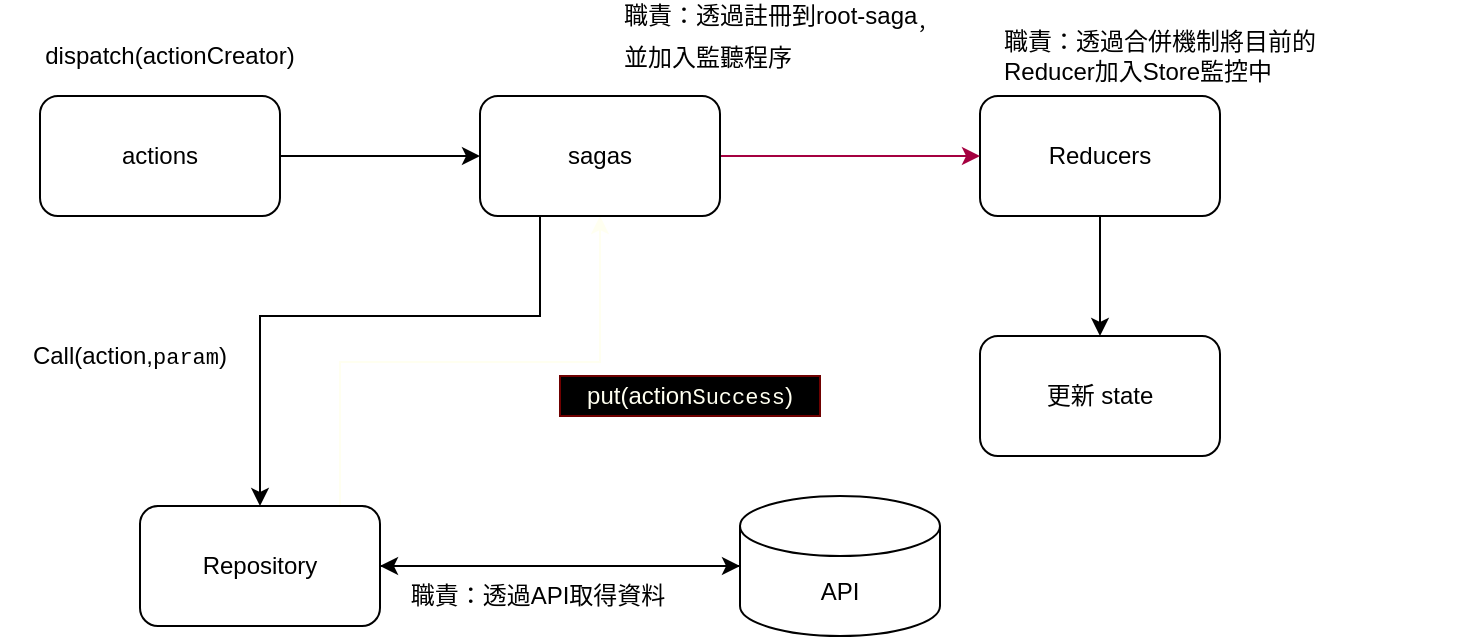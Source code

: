 <mxfile>
    <diagram id="KWhoXRlHJsY_HsJyg0f6" name="Page-1">
        <mxGraphModel dx="432" dy="563" grid="1" gridSize="10" guides="1" tooltips="1" connect="1" arrows="1" fold="1" page="1" pageScale="1" pageWidth="827" pageHeight="1169" math="0" shadow="0">
            <root>
                <mxCell id="0"/>
                <mxCell id="1" parent="0"/>
                <mxCell id="10" style="edgeStyle=orthogonalEdgeStyle;rounded=0;orthogonalLoop=1;jettySize=auto;html=1;entryX=0;entryY=0.5;entryDx=0;entryDy=0;entryPerimeter=0;" parent="1" source="2" target="6" edge="1">
                    <mxGeometry relative="1" as="geometry"/>
                </mxCell>
                <mxCell id="Gdrp5AoqqgIm4n4PIfzN-24" style="rounded=0;sketch=0;orthogonalLoop=1;jettySize=auto;html=1;exitX=0.75;exitY=0;exitDx=0;exitDy=0;entryX=0.5;entryY=1;entryDx=0;entryDy=0;startArrow=none;startFill=0;edgeStyle=orthogonalEdgeStyle;strokeColor=#FFFFF0;" parent="1" source="2" target="5" edge="1">
                    <mxGeometry relative="1" as="geometry">
                        <Array as="points">
                            <mxPoint x="250" y="385"/>
                            <mxPoint x="250" y="313"/>
                            <mxPoint x="380" y="313"/>
                        </Array>
                    </mxGeometry>
                </mxCell>
                <mxCell id="2" value="Repository" style="rounded=1;whiteSpace=wrap;html=1;" parent="1" vertex="1">
                    <mxGeometry x="150" y="385" width="120" height="60" as="geometry"/>
                </mxCell>
                <mxCell id="7" style="edgeStyle=orthogonalEdgeStyle;rounded=0;orthogonalLoop=1;jettySize=auto;html=1;entryX=0;entryY=0.5;entryDx=0;entryDy=0;" parent="1" source="3" target="5" edge="1">
                    <mxGeometry relative="1" as="geometry"/>
                </mxCell>
                <mxCell id="3" value="actions" style="rounded=1;whiteSpace=wrap;html=1;" parent="1" vertex="1">
                    <mxGeometry x="100" y="180" width="120" height="60" as="geometry"/>
                </mxCell>
                <mxCell id="12" style="edgeStyle=orthogonalEdgeStyle;rounded=0;orthogonalLoop=1;jettySize=auto;html=1;entryX=0.5;entryY=0;entryDx=0;entryDy=0;" parent="1" source="4" target="11" edge="1">
                    <mxGeometry relative="1" as="geometry"/>
                </mxCell>
                <mxCell id="4" value="Reducers" style="rounded=1;whiteSpace=wrap;html=1;" parent="1" vertex="1">
                    <mxGeometry x="570" y="180" width="120" height="60" as="geometry"/>
                </mxCell>
                <mxCell id="Gdrp5AoqqgIm4n4PIfzN-22" style="edgeStyle=orthogonalEdgeStyle;rounded=0;orthogonalLoop=1;jettySize=auto;html=1;sketch=0;startArrow=none;startFill=0;" parent="1" source="5" target="2" edge="1">
                    <mxGeometry relative="1" as="geometry">
                        <Array as="points">
                            <mxPoint x="350" y="290"/>
                            <mxPoint x="210" y="290"/>
                        </Array>
                    </mxGeometry>
                </mxCell>
                <mxCell id="Gdrp5AoqqgIm4n4PIfzN-27" style="edgeStyle=none;rounded=0;sketch=0;orthogonalLoop=1;jettySize=auto;html=1;entryX=0;entryY=0.5;entryDx=0;entryDy=0;startArrow=none;startFill=0;strokeColor=#A50040;fillColor=#d80073;" parent="1" source="5" target="4" edge="1">
                    <mxGeometry relative="1" as="geometry"/>
                </mxCell>
                <mxCell id="5" value="sagas" style="rounded=1;whiteSpace=wrap;html=1;" parent="1" vertex="1">
                    <mxGeometry x="320" y="180" width="120" height="60" as="geometry"/>
                </mxCell>
                <mxCell id="Gdrp5AoqqgIm4n4PIfzN-21" style="edgeStyle=orthogonalEdgeStyle;rounded=0;orthogonalLoop=1;jettySize=auto;html=1;entryX=1;entryY=0.5;entryDx=0;entryDy=0;" parent="1" source="6" target="2" edge="1">
                    <mxGeometry relative="1" as="geometry"/>
                </mxCell>
                <mxCell id="6" value="API" style="shape=cylinder3;whiteSpace=wrap;html=1;boundedLbl=1;backgroundOutline=1;size=15;" parent="1" vertex="1">
                    <mxGeometry x="450" y="380" width="100" height="70" as="geometry"/>
                </mxCell>
                <mxCell id="11" value="更新 state" style="rounded=1;whiteSpace=wrap;html=1;" parent="1" vertex="1">
                    <mxGeometry x="570" y="300" width="120" height="60" as="geometry"/>
                </mxCell>
                <mxCell id="Gdrp5AoqqgIm4n4PIfzN-12" value="職責：透過API取得資料" style="text;html=1;strokeColor=none;fillColor=none;align=center;verticalAlign=middle;whiteSpace=wrap;rounded=0;" parent="1" vertex="1">
                    <mxGeometry x="284" y="420" width="130" height="20" as="geometry"/>
                </mxCell>
                <mxCell id="Gdrp5AoqqgIm4n4PIfzN-13" value="職責：透過註冊到root-saga&lt;sub&gt;，&lt;br&gt;&lt;font style=&quot;font-size: 12px&quot;&gt;並加入監聽程序&lt;/font&gt;&lt;/sub&gt;" style="text;html=1;strokeColor=none;fillColor=none;align=left;verticalAlign=middle;whiteSpace=wrap;rounded=0;" parent="1" vertex="1">
                    <mxGeometry x="390" y="140" width="290" height="20" as="geometry"/>
                </mxCell>
                <mxCell id="Gdrp5AoqqgIm4n4PIfzN-14" value="職責：透過合併機制將目前的&lt;br&gt;Reducer加入Store監控中" style="text;html=1;strokeColor=none;fillColor=none;align=left;verticalAlign=middle;whiteSpace=wrap;rounded=0;" parent="1" vertex="1">
                    <mxGeometry x="580" y="150" width="240" height="20" as="geometry"/>
                </mxCell>
                <mxCell id="Gdrp5AoqqgIm4n4PIfzN-20" value="dispatch(actionCreator)" style="text;html=1;strokeColor=none;fillColor=none;align=center;verticalAlign=middle;whiteSpace=wrap;rounded=0;" parent="1" vertex="1">
                    <mxGeometry x="100" y="150" width="130" height="20" as="geometry"/>
                </mxCell>
                <mxCell id="Gdrp5AoqqgIm4n4PIfzN-23" value="&lt;span style=&quot;&quot;&gt;put(action&lt;font face=&quot;menlo, monaco, courier new, monospace&quot;&gt;&lt;span style=&quot;font-size: 11px&quot;&gt;Success&lt;/span&gt;&lt;/font&gt;)&lt;/span&gt;" style="text;html=1;strokeColor=#6F0000;align=center;verticalAlign=middle;whiteSpace=wrap;rounded=0;fontColor=#FFFFF0;labelBackgroundColor=none;fillColor=#000000;" parent="1" vertex="1">
                    <mxGeometry x="360" y="320" width="130" height="20" as="geometry"/>
                </mxCell>
                <mxCell id="Gdrp5AoqqgIm4n4PIfzN-25" value="Call(action,&lt;font face=&quot;menlo, monaco, courier new, monospace&quot;&gt;&lt;span style=&quot;font-size: 11px&quot;&gt;param&lt;/span&gt;&lt;/font&gt;&lt;span style=&quot;background-color: rgb(255 , 255 , 255)&quot;&gt;&lt;span&gt;)&lt;/span&gt;&lt;/span&gt;" style="text;html=1;strokeColor=none;fillColor=none;align=center;verticalAlign=middle;whiteSpace=wrap;rounded=0;" parent="1" vertex="1">
                    <mxGeometry x="80" y="300" width="130" height="20" as="geometry"/>
                </mxCell>
                <mxCell id="Gdrp5AoqqgIm4n4PIfzN-26" style="edgeStyle=none;rounded=0;sketch=0;orthogonalLoop=1;jettySize=auto;html=1;exitX=0.5;exitY=1;exitDx=0;exitDy=0;startArrow=none;startFill=0;strokeColor=#000000;" parent="1" source="Gdrp5AoqqgIm4n4PIfzN-25" target="Gdrp5AoqqgIm4n4PIfzN-25" edge="1">
                    <mxGeometry relative="1" as="geometry"/>
                </mxCell>
            </root>
        </mxGraphModel>
    </diagram>
</mxfile>